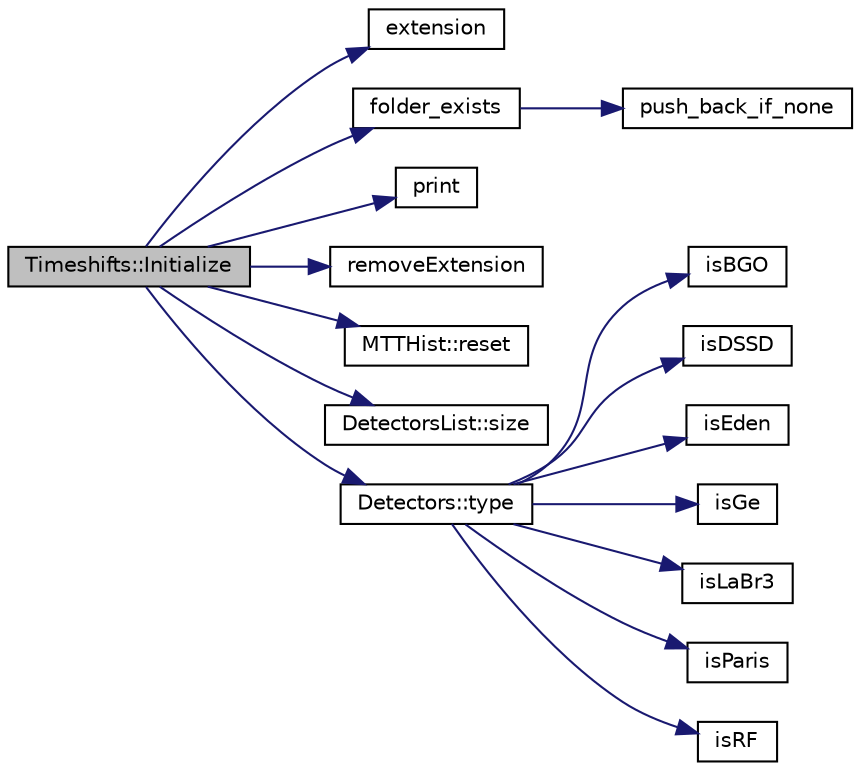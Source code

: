 digraph "Timeshifts::Initialize"
{
 // LATEX_PDF_SIZE
  edge [fontname="Helvetica",fontsize="10",labelfontname="Helvetica",labelfontsize="10"];
  node [fontname="Helvetica",fontsize="10",shape=record];
  rankdir="LR";
  Node1 [label="Timeshifts::Initialize",height=0.2,width=0.4,color="black", fillcolor="grey75", style="filled", fontcolor="black",tooltip=" "];
  Node1 -> Node2 [color="midnightblue",fontsize="10",style="solid",fontname="Helvetica"];
  Node2 [label="extension",height=0.2,width=0.4,color="black", fillcolor="white", style="filled",URL="$files__functions_8hpp.html#a321abbd0681c4da012deaf49122389c5",tooltip=" "];
  Node1 -> Node3 [color="midnightblue",fontsize="10",style="solid",fontname="Helvetica"];
  Node3 [label="folder_exists",height=0.2,width=0.4,color="black", fillcolor="white", style="filled",URL="$files__functions_8hpp.html#a6d7a6f0ccbecfe41730c211f472cfcb3",tooltip=" "];
  Node3 -> Node4 [color="midnightblue",fontsize="10",style="solid",fontname="Helvetica"];
  Node4 [label="push_back_if_none",height=0.2,width=0.4,color="black", fillcolor="white", style="filled",URL="$files__functions_8hpp.html#a4a072faccd444b8907dffd96e6211461",tooltip=" "];
  Node1 -> Node5 [color="midnightblue",fontsize="10",style="solid",fontname="Helvetica"];
  Node5 [label="print",height=0.2,width=0.4,color="black", fillcolor="white", style="filled",URL="$utils_8hpp.html#a66ca7a7876bba06ed99b2fa6945cd2b0",tooltip=" "];
  Node1 -> Node6 [color="midnightblue",fontsize="10",style="solid",fontname="Helvetica"];
  Node6 [label="removeExtension",height=0.2,width=0.4,color="black", fillcolor="white", style="filled",URL="$files__functions_8hpp.html#a658fd83a6ed34994ff0742273a3cc358",tooltip=" "];
  Node1 -> Node7 [color="midnightblue",fontsize="10",style="solid",fontname="Helvetica"];
  Node7 [label="MTTHist::reset",height=0.2,width=0.4,color="black", fillcolor="white", style="filled",URL="$class_m_t_t_hist.html#aae15b3d03e0c33d42ab170f7c159e974",tooltip="Copy initializer :"];
  Node1 -> Node8 [color="midnightblue",fontsize="10",style="solid",fontname="Helvetica"];
  Node8 [label="DetectorsList::size",height=0.2,width=0.4,color="black", fillcolor="white", style="filled",URL="$class_detectors_list.html#a8e0581c33347b1fb3f1a206729a33a47",tooltip=" "];
  Node1 -> Node9 [color="midnightblue",fontsize="10",style="solid",fontname="Helvetica"];
  Node9 [label="Detectors::type",height=0.2,width=0.4,color="black", fillcolor="white", style="filled",URL="$class_detectors.html#a0518aa454558bc8d7c3ac796279d5908",tooltip=" "];
  Node9 -> Node10 [color="midnightblue",fontsize="10",style="solid",fontname="Helvetica"];
  Node10 [label="isBGO",height=0.2,width=0.4,color="black", fillcolor="white", style="filled",URL="$_detectors_8hpp.html#af2fc1fc612e2b7f56bc92b9503b2b4b5",tooltip=" "];
  Node9 -> Node11 [color="midnightblue",fontsize="10",style="solid",fontname="Helvetica"];
  Node11 [label="isDSSD",height=0.2,width=0.4,color="black", fillcolor="white", style="filled",URL="$_detectors_8hpp.html#a5a1717c17323811f1b7e34486fe313bb",tooltip=" "];
  Node9 -> Node12 [color="midnightblue",fontsize="10",style="solid",fontname="Helvetica"];
  Node12 [label="isEden",height=0.2,width=0.4,color="black", fillcolor="white", style="filled",URL="$_detectors_8hpp.html#ae6b7d4679c6f3cbc504af40856b586f9",tooltip=" "];
  Node9 -> Node13 [color="midnightblue",fontsize="10",style="solid",fontname="Helvetica"];
  Node13 [label="isGe",height=0.2,width=0.4,color="black", fillcolor="white", style="filled",URL="$_detectors_8hpp.html#a920cf3c8fc0247055b2dfe12db2ae0a3",tooltip=" "];
  Node9 -> Node14 [color="midnightblue",fontsize="10",style="solid",fontname="Helvetica"];
  Node14 [label="isLaBr3",height=0.2,width=0.4,color="black", fillcolor="white", style="filled",URL="$_detectors_8hpp.html#adbe5b6e0b7abce1068ac7ca939636f23",tooltip=" "];
  Node9 -> Node15 [color="midnightblue",fontsize="10",style="solid",fontname="Helvetica"];
  Node15 [label="isParis",height=0.2,width=0.4,color="black", fillcolor="white", style="filled",URL="$_detectors_8hpp.html#aff2ff093e854b1dca018748f5097b761",tooltip=" "];
  Node9 -> Node16 [color="midnightblue",fontsize="10",style="solid",fontname="Helvetica"];
  Node16 [label="isRF",height=0.2,width=0.4,color="black", fillcolor="white", style="filled",URL="$_detectors_8hpp.html#ab6f329e34b2122e3c788584b0907718c",tooltip=" "];
}
